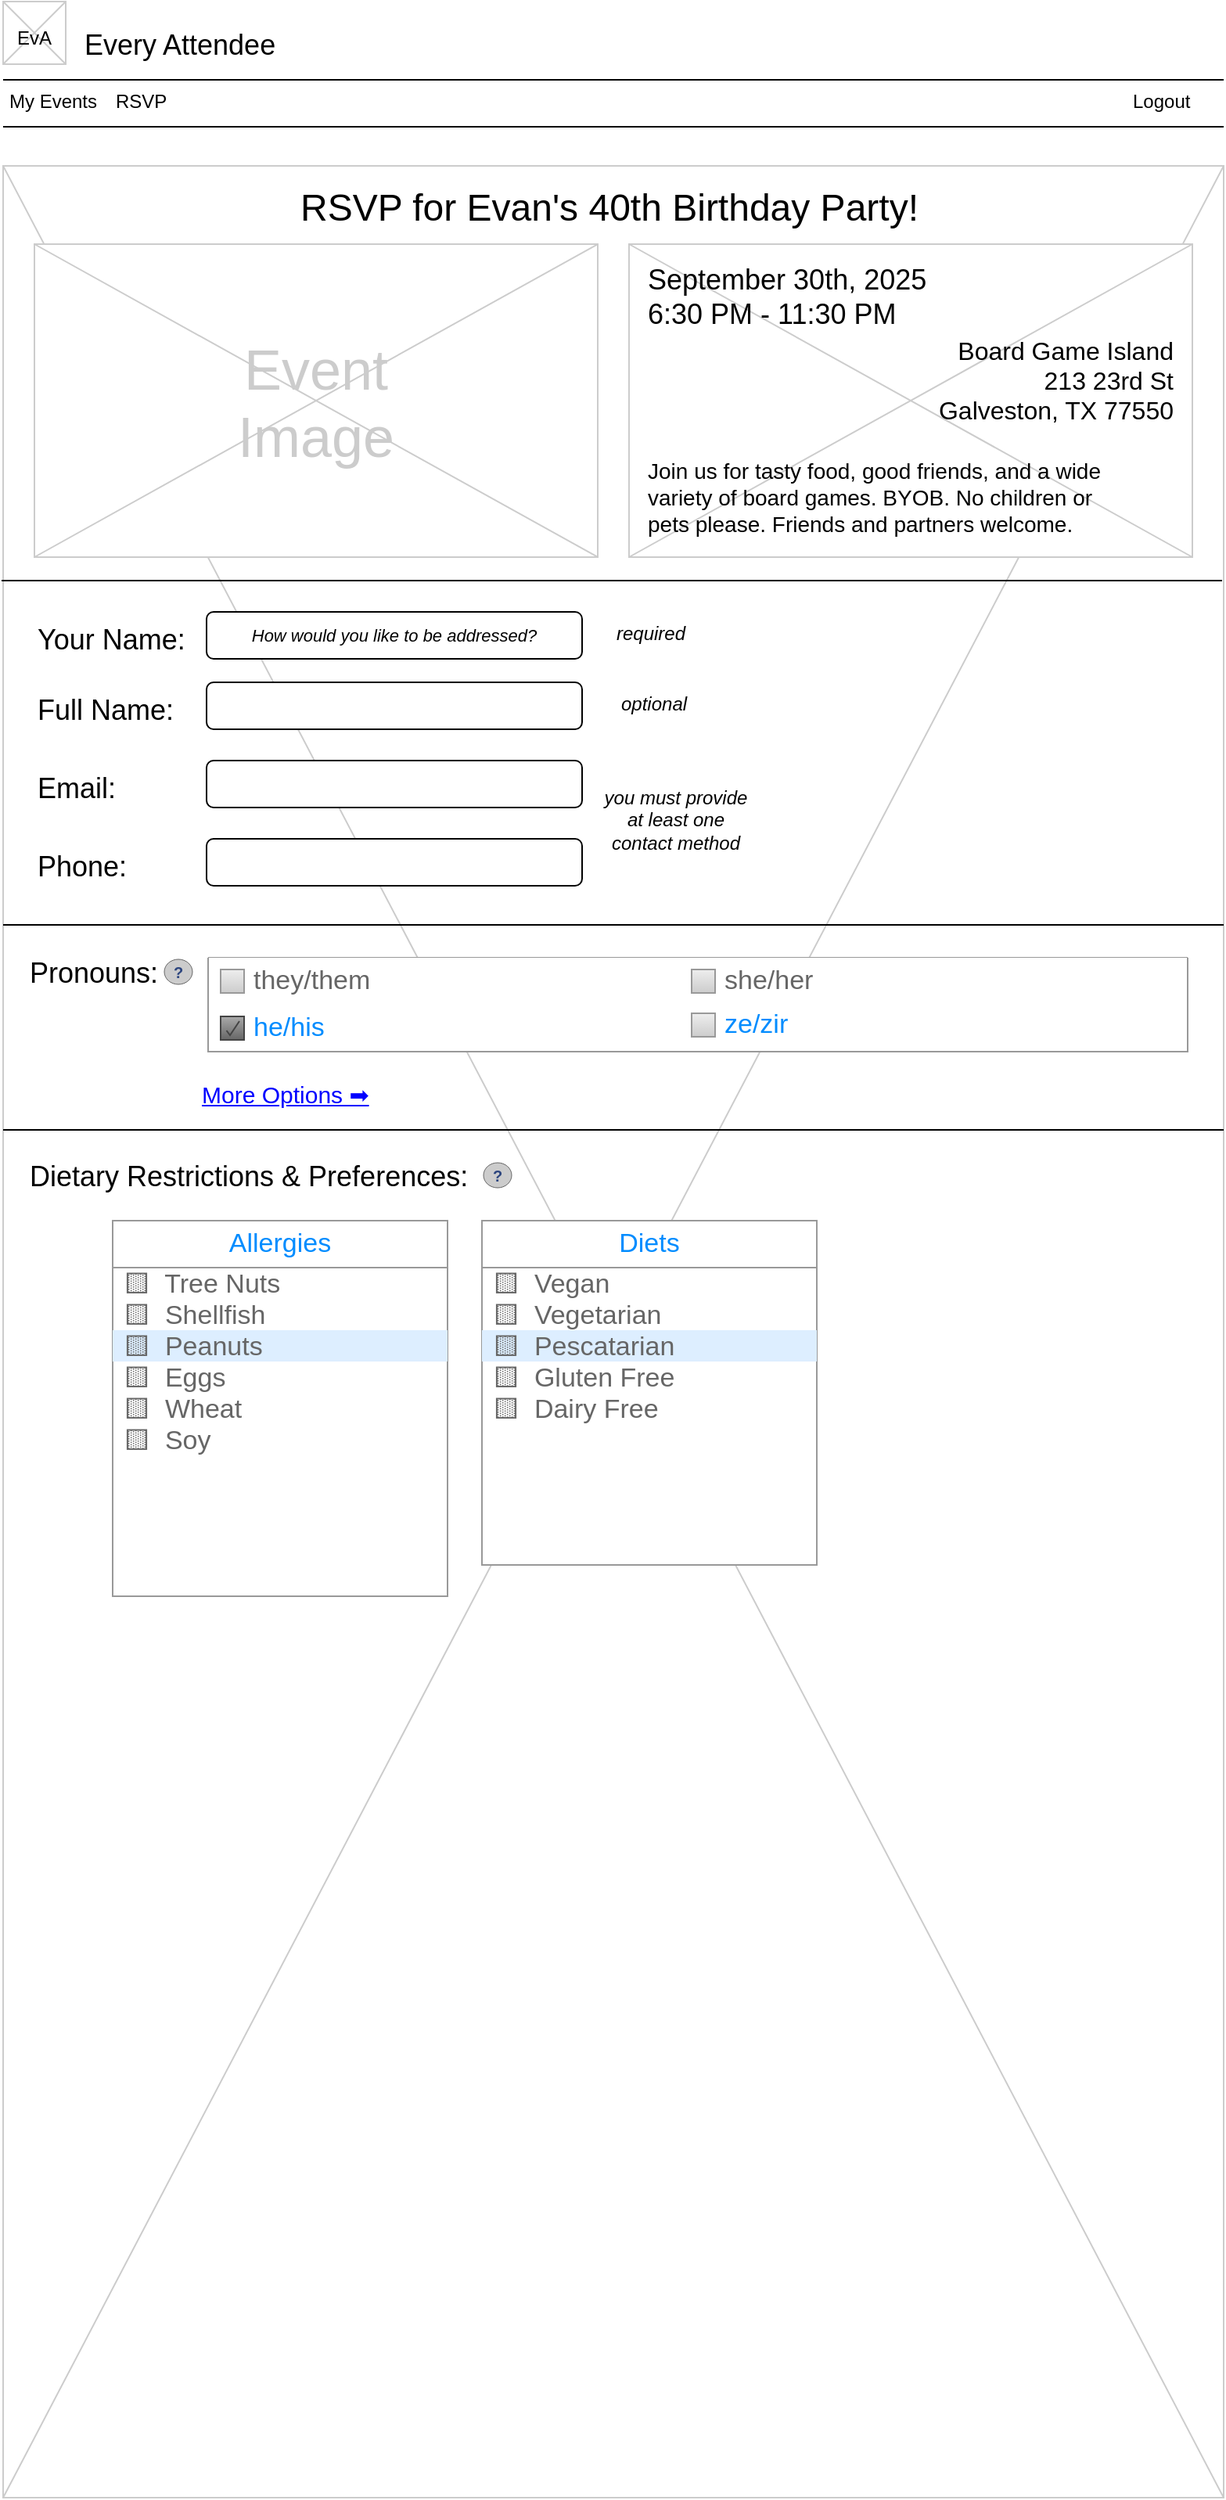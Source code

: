 <mxfile version="24.7.7">
  <diagram name="Page-1" id="f1b7ffb7-ca1e-a977-7cf5-a751b3c06c05">
    <mxGraphModel dx="1026" dy="571" grid="0" gridSize="10" guides="1" tooltips="1" connect="1" arrows="1" fold="1" page="1" pageScale="1" pageWidth="826" pageHeight="1169" background="none" math="0" shadow="0">
      <root>
        <mxCell id="0" />
        <mxCell id="1" parent="0" />
        <mxCell id="13" value="" style="verticalLabelPosition=bottom;verticalAlign=top;strokeWidth=1;shape=mxgraph.mockup.graphics.iconGrid;strokeColor=#CCCCCC;gridSize=1,1;" parent="1" vertex="1">
          <mxGeometry x="20" y="120" width="780" height="1490" as="geometry" />
        </mxCell>
        <mxCell id="2" value="Every Attendee" style="text;spacingTop=-5;fontSize=18;fontStyle=0" parent="1" vertex="1">
          <mxGeometry x="70" y="30" width="230" height="20" as="geometry" />
        </mxCell>
        <mxCell id="3" value="" style="line;strokeWidth=1" parent="1" vertex="1">
          <mxGeometry x="20" y="60" width="780" height="10" as="geometry" />
        </mxCell>
        <mxCell id="4" value="" style="line;strokeWidth=1" parent="1" vertex="1">
          <mxGeometry x="20" y="90" width="780" height="10" as="geometry" />
        </mxCell>
        <mxCell id="8" value="RSVP for Evan&#39;s 40th Birthday Party!" style="text;spacingTop=-5;fontSize=24;" parent="1" vertex="1">
          <mxGeometry x="208" y="130" width="410" height="20" as="geometry" />
        </mxCell>
        <mxCell id="11" value="Logout" style="text;spacingTop=-5;" parent="1" vertex="1">
          <mxGeometry x="740" y="70.0" width="30" height="20" as="geometry" />
        </mxCell>
        <mxCell id="20" value="" style="verticalLabelPosition=bottom;verticalAlign=top;strokeWidth=1;shape=mxgraph.mockup.graphics.iconGrid;strokeColor=#CCCCCC;gridSize=1,1;" parent="1" vertex="1">
          <mxGeometry x="20" y="15" width="40" height="40" as="geometry" />
        </mxCell>
        <mxCell id="21" value="EvA" style="text;spacingTop=-5;align=center;verticalAlign=middle;" parent="1" vertex="1">
          <mxGeometry x="20" y="20" width="40" height="40" as="geometry" />
        </mxCell>
        <mxCell id="25" value="" style="verticalLabelPosition=bottom;verticalAlign=top;strokeWidth=1;shape=mxgraph.mockup.graphics.iconGrid;strokeColor=#CCCCCC;gridSize=1,1;" parent="1" vertex="1">
          <mxGeometry x="40" y="170" width="360" height="200" as="geometry" />
        </mxCell>
        <mxCell id="26" value="Event&#xa;Image" style="text;spacingTop=-5;align=center;verticalAlign=middle;fontSize=36;fontColor=#CCCCCC" parent="1" vertex="1">
          <mxGeometry x="40" y="170" width="360" height="200" as="geometry" />
        </mxCell>
        <mxCell id="PVGxl8hIO0mi03m5juIE-61" value="My Events" style="text;spacingTop=-5;" vertex="1" parent="1">
          <mxGeometry x="22" y="70.0" width="30" height="20" as="geometry" />
        </mxCell>
        <mxCell id="PVGxl8hIO0mi03m5juIE-62" value="RSVP" style="text;spacingTop=-5;" vertex="1" parent="1">
          <mxGeometry x="90" y="70.0" width="30" height="20" as="geometry" />
        </mxCell>
        <mxCell id="PVGxl8hIO0mi03m5juIE-64" value="" style="line;strokeWidth=1" vertex="1" parent="1">
          <mxGeometry x="19" y="380" width="780" height="10" as="geometry" />
        </mxCell>
        <mxCell id="PVGxl8hIO0mi03m5juIE-67" value="" style="group;fontStyle=2" vertex="1" connectable="0" parent="1">
          <mxGeometry x="40" y="405" width="350" height="30" as="geometry" />
        </mxCell>
        <mxCell id="PVGxl8hIO0mi03m5juIE-65" value="Your Name:" style="text;spacingTop=-5;fontSize=18;fontStyle=0" vertex="1" parent="PVGxl8hIO0mi03m5juIE-67">
          <mxGeometry y="5" width="140" height="20" as="geometry" />
        </mxCell>
        <mxCell id="PVGxl8hIO0mi03m5juIE-66" value="&lt;div style=&quot;font-size: 11px;&quot;&gt;&lt;font style=&quot;font-size: 11px;&quot;&gt;&lt;span&gt;How would you like to be addressed?&lt;/span&gt;&lt;/font&gt;&lt;/div&gt;" style="rounded=1;whiteSpace=wrap;html=1;fontStyle=2" vertex="1" parent="PVGxl8hIO0mi03m5juIE-67">
          <mxGeometry x="110" width="240" height="30" as="geometry" />
        </mxCell>
        <mxCell id="PVGxl8hIO0mi03m5juIE-71" value="required" style="text;spacingTop=-5;fontStyle=2" vertex="1" parent="1">
          <mxGeometry x="410" y="410.0" width="30" height="20" as="geometry" />
        </mxCell>
        <mxCell id="PVGxl8hIO0mi03m5juIE-74" value="" style="group;fontStyle=2" vertex="1" connectable="0" parent="1">
          <mxGeometry x="40" y="450" width="403" height="30" as="geometry" />
        </mxCell>
        <mxCell id="PVGxl8hIO0mi03m5juIE-68" value="" style="group" vertex="1" connectable="0" parent="PVGxl8hIO0mi03m5juIE-74">
          <mxGeometry width="350" height="30" as="geometry" />
        </mxCell>
        <mxCell id="PVGxl8hIO0mi03m5juIE-69" value="Full Name:" style="text;spacingTop=-5;fontSize=18;fontStyle=0" vertex="1" parent="PVGxl8hIO0mi03m5juIE-68">
          <mxGeometry y="5" width="140" height="20" as="geometry" />
        </mxCell>
        <mxCell id="PVGxl8hIO0mi03m5juIE-70" value="" style="rounded=1;whiteSpace=wrap;html=1;" vertex="1" parent="PVGxl8hIO0mi03m5juIE-68">
          <mxGeometry x="110" width="240" height="30" as="geometry" />
        </mxCell>
        <mxCell id="PVGxl8hIO0mi03m5juIE-72" value="optional" style="text;spacingTop=-5;fontStyle=2" vertex="1" parent="PVGxl8hIO0mi03m5juIE-74">
          <mxGeometry x="373" y="5.0" width="30" height="20" as="geometry" />
        </mxCell>
        <mxCell id="PVGxl8hIO0mi03m5juIE-75" value="" style="group" vertex="1" connectable="0" parent="1">
          <mxGeometry x="40" y="500" width="403" height="30" as="geometry" />
        </mxCell>
        <mxCell id="PVGxl8hIO0mi03m5juIE-76" value="" style="group" vertex="1" connectable="0" parent="PVGxl8hIO0mi03m5juIE-75">
          <mxGeometry width="350" height="30" as="geometry" />
        </mxCell>
        <mxCell id="PVGxl8hIO0mi03m5juIE-77" value="Email:" style="text;spacingTop=-5;fontSize=18;fontStyle=0" vertex="1" parent="PVGxl8hIO0mi03m5juIE-76">
          <mxGeometry y="5" width="140" height="20" as="geometry" />
        </mxCell>
        <mxCell id="PVGxl8hIO0mi03m5juIE-78" value="" style="rounded=1;whiteSpace=wrap;html=1;" vertex="1" parent="PVGxl8hIO0mi03m5juIE-76">
          <mxGeometry x="110" width="240" height="30" as="geometry" />
        </mxCell>
        <mxCell id="PVGxl8hIO0mi03m5juIE-80" value="" style="group" vertex="1" connectable="0" parent="1">
          <mxGeometry x="40" y="550" width="403" height="30" as="geometry" />
        </mxCell>
        <mxCell id="PVGxl8hIO0mi03m5juIE-81" value="" style="group" vertex="1" connectable="0" parent="PVGxl8hIO0mi03m5juIE-80">
          <mxGeometry width="350" height="30" as="geometry" />
        </mxCell>
        <mxCell id="PVGxl8hIO0mi03m5juIE-82" value="Phone:" style="text;spacingTop=-5;fontSize=18;fontStyle=0" vertex="1" parent="PVGxl8hIO0mi03m5juIE-81">
          <mxGeometry y="5" width="140" height="20" as="geometry" />
        </mxCell>
        <mxCell id="PVGxl8hIO0mi03m5juIE-83" value="" style="rounded=1;whiteSpace=wrap;html=1;" vertex="1" parent="PVGxl8hIO0mi03m5juIE-81">
          <mxGeometry x="110" width="240" height="30" as="geometry" />
        </mxCell>
        <mxCell id="PVGxl8hIO0mi03m5juIE-85" value="you must provide at least one contact method" style="text;spacingTop=-5;fontStyle=2;align=center;verticalAlign=middle;whiteSpace=wrap;" vertex="1" parent="1">
          <mxGeometry x="400" y="500" width="100" height="80" as="geometry" />
        </mxCell>
        <mxCell id="PVGxl8hIO0mi03m5juIE-86" value="" style="verticalLabelPosition=bottom;verticalAlign=top;strokeWidth=1;shape=mxgraph.mockup.graphics.iconGrid;strokeColor=#CCCCCC;gridSize=1,1;" vertex="1" parent="1">
          <mxGeometry x="420" y="170" width="360" height="200" as="geometry" />
        </mxCell>
        <mxCell id="PVGxl8hIO0mi03m5juIE-89" value="September 30th, 2025&#xa;6:30 PM - 11:30 PM&#xa;" style="text;spacingTop=-5;fontSize=18;fontStyle=0" vertex="1" parent="1">
          <mxGeometry x="430" y="180" width="230" height="50" as="geometry" />
        </mxCell>
        <mxCell id="PVGxl8hIO0mi03m5juIE-90" value="Board Game Island&#xa;213 23rd St&#xa;Galveston, TX 77550&#xa;" style="text;spacingTop=-5;fontSize=16;fontStyle=0;align=right;" vertex="1" parent="1">
          <mxGeometry x="540" y="227" width="230" height="70" as="geometry" />
        </mxCell>
        <mxCell id="PVGxl8hIO0mi03m5juIE-92" value="Join us for tasty food, good friends, and a wide variety of board games. BYOB. No children or pets please. Friends and partners welcome." style="text;spacingTop=-5;fontSize=14;fontStyle=0;whiteSpace=wrap;" vertex="1" parent="1">
          <mxGeometry x="430" y="305" width="300" height="50" as="geometry" />
        </mxCell>
        <mxCell id="PVGxl8hIO0mi03m5juIE-93" value="" style="line;strokeWidth=1" vertex="1" parent="1">
          <mxGeometry x="20" y="600" width="780" height="10" as="geometry" />
        </mxCell>
        <mxCell id="PVGxl8hIO0mi03m5juIE-95" value="Pronouns:" style="text;spacingTop=-5;fontSize=18;fontStyle=0" vertex="1" parent="1">
          <mxGeometry x="35" y="623" width="140" height="20" as="geometry" />
        </mxCell>
        <mxCell id="PVGxl8hIO0mi03m5juIE-99" value="" style="swimlane;strokeColor=#999999;swimlaneFillColor=#FFFFFF;fillColor=#ffffff;fontColor=#666666;fontStyle=0;childLayout=stackLayout;horizontal=1;startSize=0;horizontalStack=0;resizeParent=1;resizeParentMax=0;resizeLast=0;collapsible=0;marginBottom=0;whiteSpace=wrap;html=1;" vertex="1" parent="1">
          <mxGeometry x="151" y="626" width="626" height="60" as="geometry" />
        </mxCell>
        <mxCell id="PVGxl8hIO0mi03m5juIE-100" value="they/them" style="text;strokeColor=none;align=left;verticalAlign=middle;spacingLeft=27;spacingRight=10;overflow=hidden;points=[[0,0.5],[1,0.5]];portConstraint=eastwest;rotatable=0;whiteSpace=wrap;html=1;fillColor=none;fontColor=inherit;fontSize=17;" vertex="1" parent="PVGxl8hIO0mi03m5juIE-99">
          <mxGeometry width="626" height="30" as="geometry" />
        </mxCell>
        <mxCell id="PVGxl8hIO0mi03m5juIE-101" value="" style="resizable=0;fillColor=#EEEEEE;strokeColor=#999999;gradientColor=#cccccc;html=1;" vertex="1" parent="PVGxl8hIO0mi03m5juIE-100">
          <mxGeometry y="0.5" width="15" height="15" relative="1" as="geometry">
            <mxPoint x="8" y="-7.5" as="offset" />
          </mxGeometry>
        </mxCell>
        <mxCell id="PVGxl8hIO0mi03m5juIE-102" value="she/her" style="text;strokeColor=none;align=left;verticalAlign=middle;spacingLeft=27;spacingRight=10;overflow=hidden;points=[[0,0.5],[1,0.5]];portConstraint=eastwest;rotatable=0;whiteSpace=wrap;html=1;rSize=5;fillColor=none;fontColor=inherit;fontSize=17;" vertex="1" parent="PVGxl8hIO0mi03m5juIE-100">
          <mxGeometry x="301" width="157.18" height="30" as="geometry" />
        </mxCell>
        <mxCell id="PVGxl8hIO0mi03m5juIE-103" value="" style="resizable=0;fillColor=#EEEEEE;strokeColor=#999999;gradientColor=#cccccc;html=1;" vertex="1" parent="PVGxl8hIO0mi03m5juIE-102">
          <mxGeometry y="0.5" width="15" height="15" relative="1" as="geometry">
            <mxPoint x="8" y="-7.5" as="offset" />
          </mxGeometry>
        </mxCell>
        <mxCell id="PVGxl8hIO0mi03m5juIE-104" value="he/his" style="text;strokeColor=none;align=left;verticalAlign=middle;spacingLeft=27;spacingRight=10;overflow=hidden;points=[[0,0.5],[1,0.5]];portConstraint=eastwest;rotatable=0;whiteSpace=wrap;html=1;rSize=5;fillColor=none;fontColor=#008CFF;fontSize=17;" vertex="1" parent="PVGxl8hIO0mi03m5juIE-99">
          <mxGeometry y="30" width="626" height="30" as="geometry" />
        </mxCell>
        <mxCell id="PVGxl8hIO0mi03m5juIE-105" value="" style="shape=mxgraph.mockup.forms.checkbox;resizable=0;fillColor=#AAAAAA;gradientColor=#666666;strokeColor=#444444;html=1;" vertex="1" parent="PVGxl8hIO0mi03m5juIE-104">
          <mxGeometry y="0.5" width="15" height="15" relative="1" as="geometry">
            <mxPoint x="8" y="-7.5" as="offset" />
          </mxGeometry>
        </mxCell>
        <mxCell id="PVGxl8hIO0mi03m5juIE-106" value="ze/zir" style="text;strokeColor=none;align=left;verticalAlign=middle;spacingLeft=27;spacingRight=10;overflow=hidden;points=[[0,0.5],[1,0.5]];portConstraint=eastwest;rotatable=0;whiteSpace=wrap;html=1;fillColor=none;fontColor=inherit;fontSize=17;" vertex="1" parent="PVGxl8hIO0mi03m5juIE-104">
          <mxGeometry x="301" y="-2" width="166" height="30" as="geometry" />
        </mxCell>
        <mxCell id="PVGxl8hIO0mi03m5juIE-107" value="" style="resizable=0;fillColor=#EEEEEE;strokeColor=#999999;gradientColor=#cccccc;html=1;" vertex="1" parent="PVGxl8hIO0mi03m5juIE-106">
          <mxGeometry y="0.5" width="15" height="15" relative="1" as="geometry">
            <mxPoint x="8" y="-7.5" as="offset" />
          </mxGeometry>
        </mxCell>
        <mxCell id="PVGxl8hIO0mi03m5juIE-109" value="&lt;div style=&quot;font-size: 15px;&quot;&gt;More Options ➡&lt;br style=&quot;font-size: 15px;&quot;&gt;&lt;/div&gt;" style="shape=rectangle;strokeColor=none;fillColor=none;linkText=;fontSize=15;fontColor=#0000ff;fontStyle=4;html=1;align=left;" vertex="1" parent="1">
          <mxGeometry x="145" y="698" width="150" height="30" as="geometry" />
        </mxCell>
        <mxCell id="PVGxl8hIO0mi03m5juIE-110" value="" style="line;strokeWidth=1" vertex="1" parent="1">
          <mxGeometry x="20" y="731" width="780" height="10" as="geometry" />
        </mxCell>
        <mxCell id="PVGxl8hIO0mi03m5juIE-111" value="Dietary Restrictions &amp; Preferences:" style="text;spacingTop=-5;fontSize=18;fontStyle=0" vertex="1" parent="1">
          <mxGeometry x="35" y="753" width="140" height="20" as="geometry" />
        </mxCell>
        <mxCell id="PVGxl8hIO0mi03m5juIE-112" value="" style="verticalLabelPosition=bottom;shadow=0;dashed=0;align=center;html=1;verticalAlign=top;strokeWidth=1;shape=mxgraph.mockup.misc.help_icon;" vertex="1" parent="1">
          <mxGeometry x="123" y="627" width="18" height="16" as="geometry" />
        </mxCell>
        <mxCell id="PVGxl8hIO0mi03m5juIE-113" value="" style="verticalLabelPosition=bottom;shadow=0;dashed=0;align=center;html=1;verticalAlign=top;strokeWidth=1;shape=mxgraph.mockup.misc.help_icon;" vertex="1" parent="1">
          <mxGeometry x="327" y="757" width="18" height="16" as="geometry" />
        </mxCell>
        <mxCell id="PVGxl8hIO0mi03m5juIE-114" value="Allergies" style="swimlane;strokeColor=#999999;swimlaneFillColor=#FFFFFF;fillColor=#ffffff;fontColor=#008CFF;fontStyle=0;childLayout=stackLayout;horizontal=1;startSize=30;horizontalStack=0;resizeParent=1;resizeParentMax=0;resizeLast=0;collapsible=0;marginBottom=0;whiteSpace=wrap;html=1;fontSize=17;" vertex="1" parent="1">
          <mxGeometry x="90" y="794" width="214" height="240" as="geometry" />
        </mxCell>
        <mxCell id="PVGxl8hIO0mi03m5juIE-115" value="&lt;div&gt;🟨&amp;nbsp; Tree Nuts&lt;/div&gt;" style="text;spacing=0;strokeColor=none;align=left;verticalAlign=middle;spacingLeft=7;spacingRight=10;overflow=hidden;points=[[0,0.5],[1,0.5]];portConstraint=eastwest;rotatable=0;whiteSpace=wrap;html=1;fillColor=none;fontColor=#666666;fontSize=17;" vertex="1" parent="PVGxl8hIO0mi03m5juIE-114">
          <mxGeometry y="30" width="214" height="20" as="geometry" />
        </mxCell>
        <mxCell id="PVGxl8hIO0mi03m5juIE-116" value="&lt;div&gt;🟨&amp;nbsp; Shellfish&lt;/div&gt;" style="text;spacing=0;strokeColor=none;align=left;verticalAlign=middle;spacingLeft=7;spacingRight=10;overflow=hidden;points=[[0,0.5],[1,0.5]];portConstraint=eastwest;rotatable=0;whiteSpace=wrap;html=1;rSize=5;fillColor=none;fontColor=#666666;fontSize=17;" vertex="1" parent="PVGxl8hIO0mi03m5juIE-114">
          <mxGeometry y="50" width="214" height="20" as="geometry" />
        </mxCell>
        <mxCell id="PVGxl8hIO0mi03m5juIE-117" value="🟨&amp;nbsp; Peanuts" style="text;spacing=0;strokeColor=none;align=left;verticalAlign=middle;spacingLeft=7;spacingRight=10;overflow=hidden;points=[[0,0.5],[1,0.5]];portConstraint=eastwest;rotatable=0;whiteSpace=wrap;html=1;rSize=5;fillColor=#DDEEFF;fontColor=#666666;fontSize=17;" vertex="1" parent="PVGxl8hIO0mi03m5juIE-114">
          <mxGeometry y="70" width="214" height="20" as="geometry" />
        </mxCell>
        <mxCell id="PVGxl8hIO0mi03m5juIE-118" value="🟨&amp;nbsp; Eggs" style="text;spacing=0;strokeColor=none;align=left;verticalAlign=middle;spacingLeft=7;spacingRight=10;overflow=hidden;points=[[0,0.5],[1,0.5]];portConstraint=eastwest;rotatable=0;whiteSpace=wrap;html=1;fillColor=none;fontColor=#666666;fontSize=17;" vertex="1" parent="PVGxl8hIO0mi03m5juIE-114">
          <mxGeometry y="90" width="214" height="20" as="geometry" />
        </mxCell>
        <mxCell id="PVGxl8hIO0mi03m5juIE-129" value="🟨&amp;nbsp; Wheat" style="text;spacing=0;strokeColor=none;align=left;verticalAlign=middle;spacingLeft=7;spacingRight=10;overflow=hidden;points=[[0,0.5],[1,0.5]];portConstraint=eastwest;rotatable=0;whiteSpace=wrap;html=1;fillColor=none;fontColor=#666666;fontSize=17;" vertex="1" parent="PVGxl8hIO0mi03m5juIE-114">
          <mxGeometry y="110" width="214" height="20" as="geometry" />
        </mxCell>
        <mxCell id="PVGxl8hIO0mi03m5juIE-130" value="🟨&amp;nbsp; Soy" style="text;spacing=0;strokeColor=none;align=left;verticalAlign=middle;spacingLeft=7;spacingRight=10;overflow=hidden;points=[[0,0.5],[1,0.5]];portConstraint=eastwest;rotatable=0;whiteSpace=wrap;html=1;fillColor=none;fontColor=#666666;fontSize=17;" vertex="1" parent="PVGxl8hIO0mi03m5juIE-114">
          <mxGeometry y="130" width="214" height="20" as="geometry" />
        </mxCell>
        <mxCell id="PVGxl8hIO0mi03m5juIE-119" value="" style="text;spacing=0;strokeColor=none;align=left;verticalAlign=middle;spacingLeft=7;spacingRight=10;overflow=hidden;points=[[0,0.5],[1,0.5]];portConstraint=eastwest;rotatable=0;whiteSpace=wrap;html=1;fillColor=none;fontColor=#666666;fontSize=17;" vertex="1" parent="PVGxl8hIO0mi03m5juIE-114">
          <mxGeometry y="150" width="214" height="90" as="geometry" />
        </mxCell>
        <mxCell id="PVGxl8hIO0mi03m5juIE-123" value="Diets" style="swimlane;strokeColor=#999999;swimlaneFillColor=#FFFFFF;fillColor=#ffffff;fontColor=#008CFF;fontStyle=0;childLayout=stackLayout;horizontal=1;startSize=30;horizontalStack=0;resizeParent=1;resizeParentMax=0;resizeLast=0;collapsible=0;marginBottom=0;whiteSpace=wrap;html=1;fontSize=17;" vertex="1" parent="1">
          <mxGeometry x="326" y="794" width="214" height="220" as="geometry" />
        </mxCell>
        <mxCell id="PVGxl8hIO0mi03m5juIE-124" value="&lt;div&gt;🟨&amp;nbsp; Vegan&lt;br&gt;&lt;/div&gt;" style="text;spacing=0;strokeColor=none;align=left;verticalAlign=middle;spacingLeft=7;spacingRight=10;overflow=hidden;points=[[0,0.5],[1,0.5]];portConstraint=eastwest;rotatable=0;whiteSpace=wrap;html=1;fillColor=none;fontColor=#666666;fontSize=17;" vertex="1" parent="PVGxl8hIO0mi03m5juIE-123">
          <mxGeometry y="30" width="214" height="20" as="geometry" />
        </mxCell>
        <mxCell id="PVGxl8hIO0mi03m5juIE-125" value="&lt;div&gt;🟨&amp;nbsp; Vegetarian&lt;/div&gt;" style="text;spacing=0;strokeColor=none;align=left;verticalAlign=middle;spacingLeft=7;spacingRight=10;overflow=hidden;points=[[0,0.5],[1,0.5]];portConstraint=eastwest;rotatable=0;whiteSpace=wrap;html=1;rSize=5;fillColor=none;fontColor=#666666;fontSize=17;" vertex="1" parent="PVGxl8hIO0mi03m5juIE-123">
          <mxGeometry y="50" width="214" height="20" as="geometry" />
        </mxCell>
        <mxCell id="PVGxl8hIO0mi03m5juIE-126" value="🟨&amp;nbsp; Pescatarian" style="text;spacing=0;strokeColor=none;align=left;verticalAlign=middle;spacingLeft=7;spacingRight=10;overflow=hidden;points=[[0,0.5],[1,0.5]];portConstraint=eastwest;rotatable=0;whiteSpace=wrap;html=1;rSize=5;fillColor=#DDEEFF;fontColor=#666666;fontSize=17;" vertex="1" parent="PVGxl8hIO0mi03m5juIE-123">
          <mxGeometry y="70" width="214" height="20" as="geometry" />
        </mxCell>
        <mxCell id="PVGxl8hIO0mi03m5juIE-127" value="🟨&amp;nbsp; Gluten Free" style="text;spacing=0;strokeColor=none;align=left;verticalAlign=middle;spacingLeft=7;spacingRight=10;overflow=hidden;points=[[0,0.5],[1,0.5]];portConstraint=eastwest;rotatable=0;whiteSpace=wrap;html=1;fillColor=none;fontColor=#666666;fontSize=17;" vertex="1" parent="PVGxl8hIO0mi03m5juIE-123">
          <mxGeometry y="90" width="214" height="20" as="geometry" />
        </mxCell>
        <mxCell id="PVGxl8hIO0mi03m5juIE-131" value="🟨&amp;nbsp; Dairy Free" style="text;spacing=0;strokeColor=none;align=left;verticalAlign=middle;spacingLeft=7;spacingRight=10;overflow=hidden;points=[[0,0.5],[1,0.5]];portConstraint=eastwest;rotatable=0;whiteSpace=wrap;html=1;fillColor=none;fontColor=#666666;fontSize=17;" vertex="1" parent="PVGxl8hIO0mi03m5juIE-123">
          <mxGeometry y="110" width="214" height="20" as="geometry" />
        </mxCell>
        <mxCell id="PVGxl8hIO0mi03m5juIE-128" value="" style="text;spacing=0;strokeColor=none;align=left;verticalAlign=middle;spacingLeft=7;spacingRight=10;overflow=hidden;points=[[0,0.5],[1,0.5]];portConstraint=eastwest;rotatable=0;whiteSpace=wrap;html=1;fillColor=none;fontColor=#666666;fontSize=17;" vertex="1" parent="PVGxl8hIO0mi03m5juIE-123">
          <mxGeometry y="130" width="214" height="90" as="geometry" />
        </mxCell>
      </root>
    </mxGraphModel>
  </diagram>
</mxfile>
